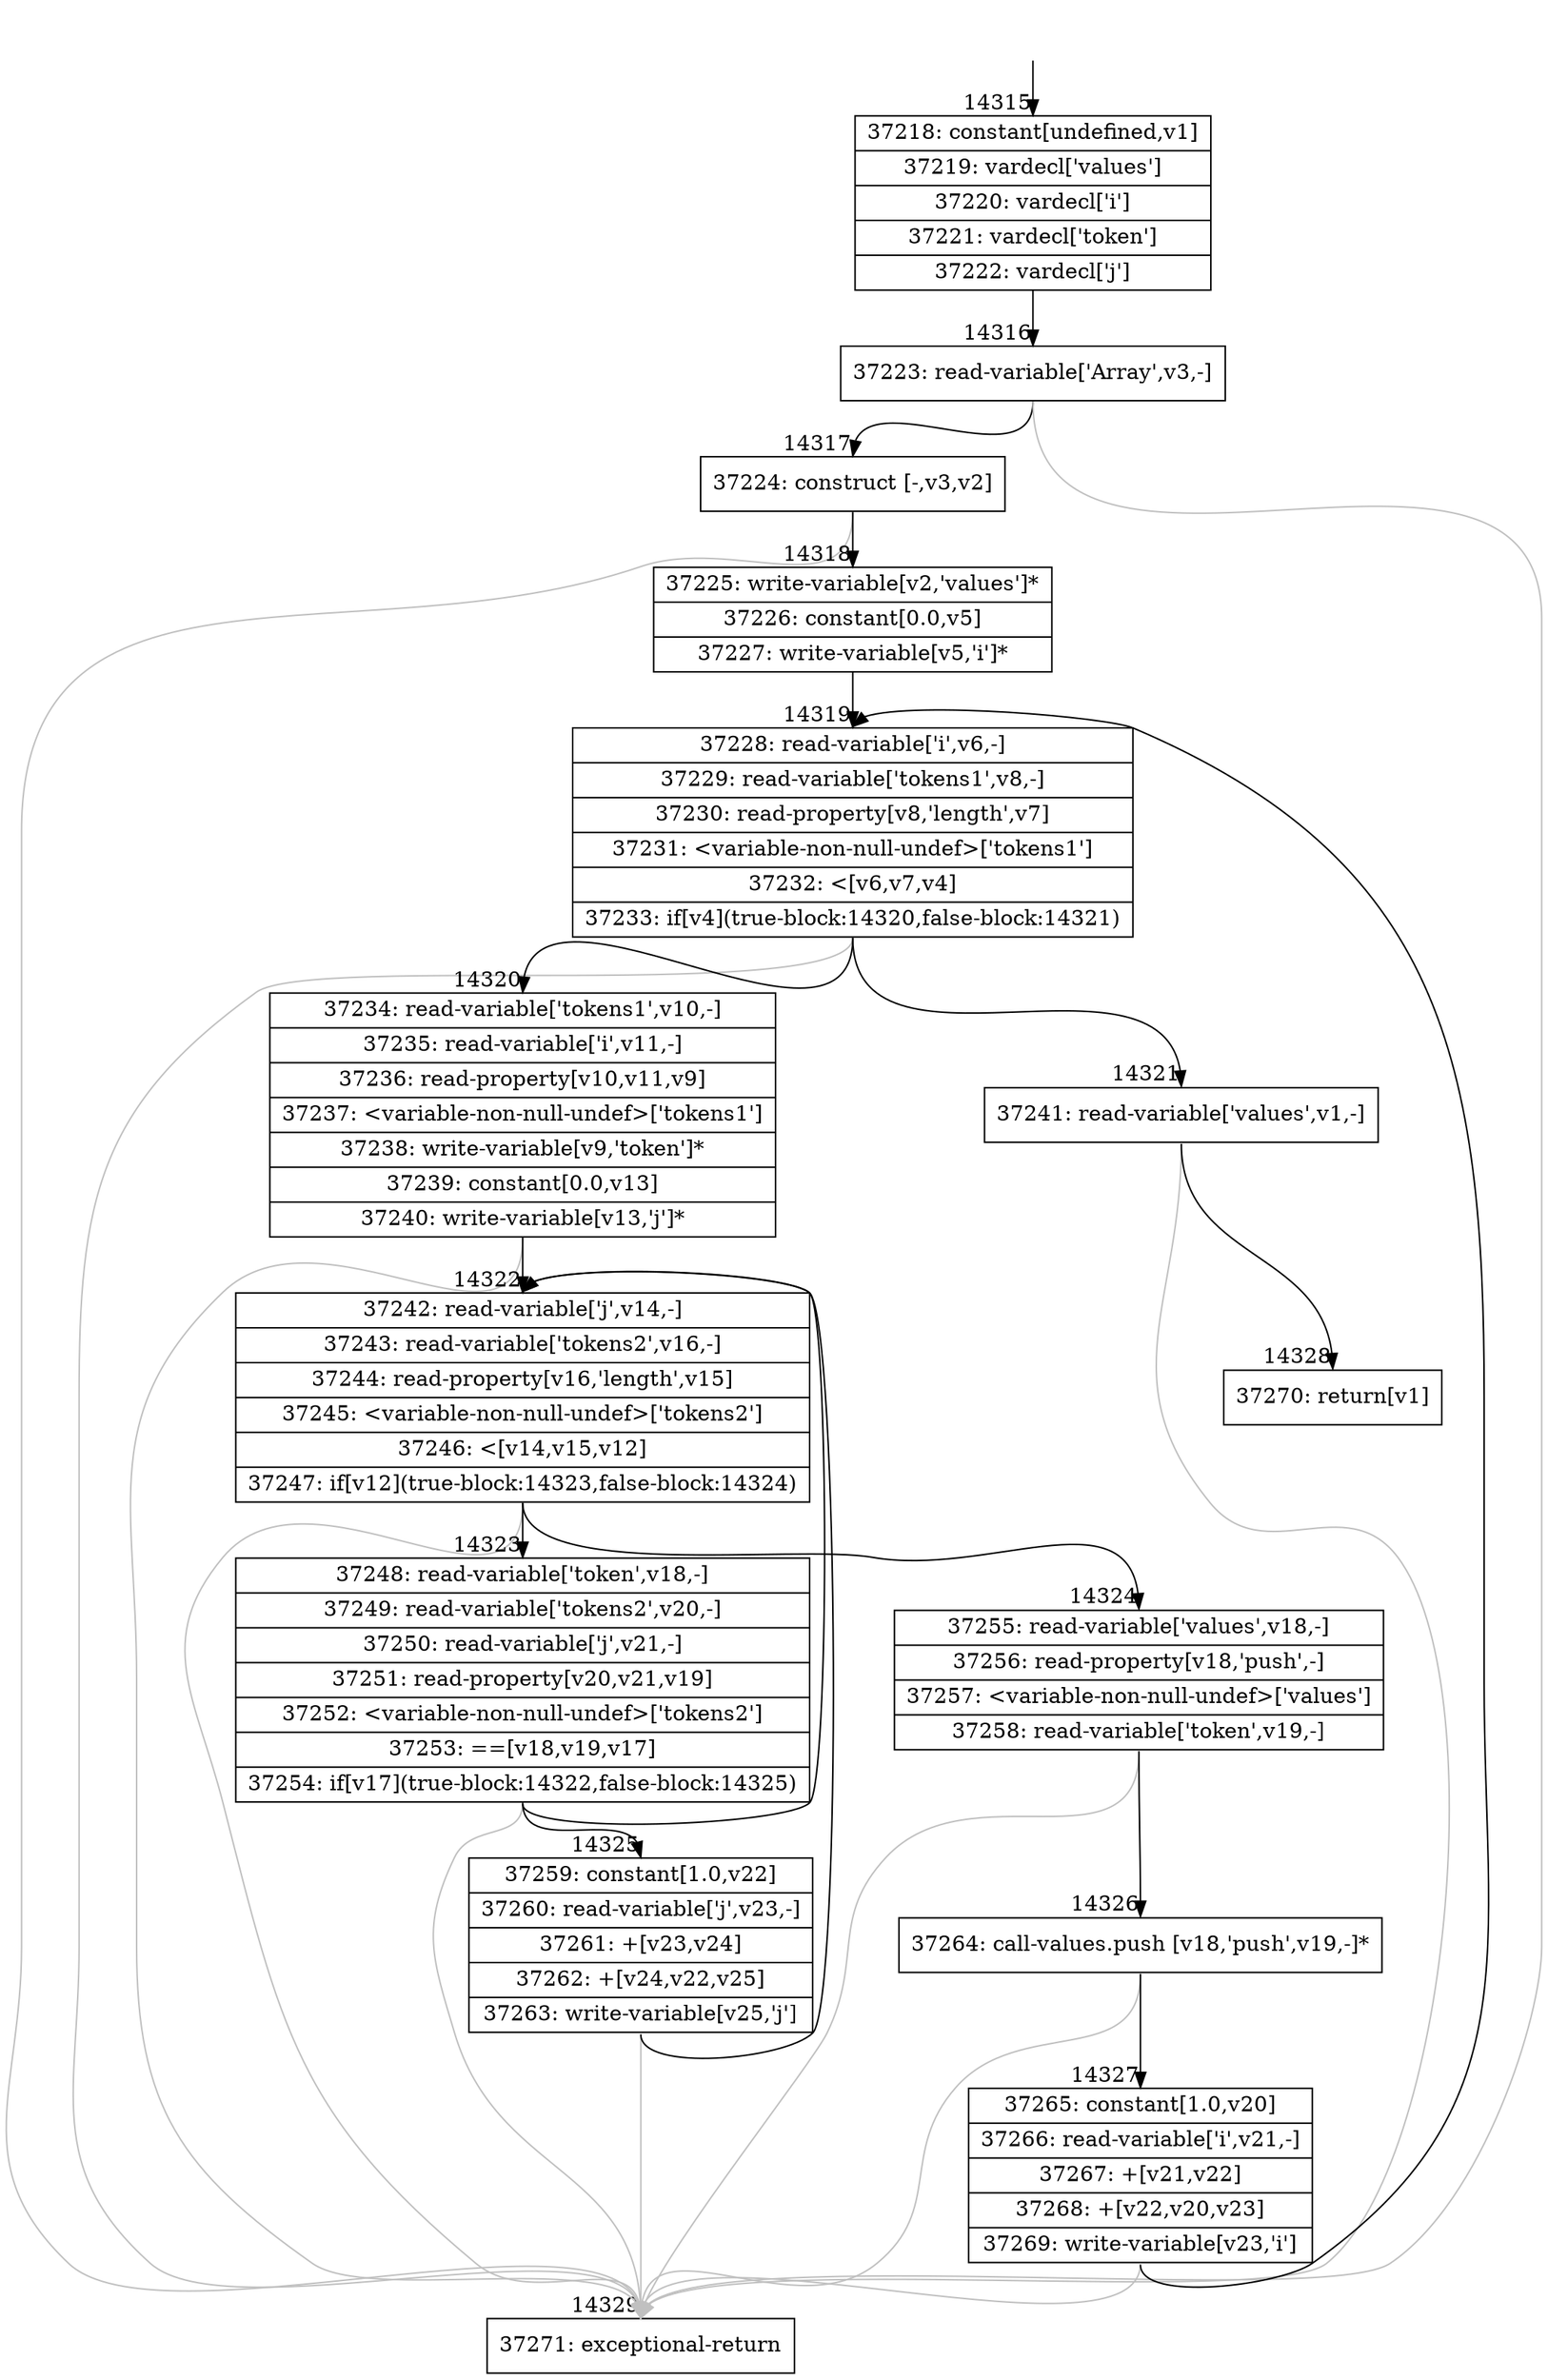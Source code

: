digraph {
rankdir="TD"
BB_entry1133[shape=none,label=""];
BB_entry1133 -> BB14315 [tailport=s, headport=n, headlabel="    14315"]
BB14315 [shape=record label="{37218: constant[undefined,v1]|37219: vardecl['values']|37220: vardecl['i']|37221: vardecl['token']|37222: vardecl['j']}" ] 
BB14315 -> BB14316 [tailport=s, headport=n, headlabel="      14316"]
BB14316 [shape=record label="{37223: read-variable['Array',v3,-]}" ] 
BB14316 -> BB14317 [tailport=s, headport=n, headlabel="      14317"]
BB14316 -> BB14329 [tailport=s, headport=n, color=gray, headlabel="      14329"]
BB14317 [shape=record label="{37224: construct [-,v3,v2]}" ] 
BB14317 -> BB14318 [tailport=s, headport=n, headlabel="      14318"]
BB14317 -> BB14329 [tailport=s, headport=n, color=gray]
BB14318 [shape=record label="{37225: write-variable[v2,'values']*|37226: constant[0.0,v5]|37227: write-variable[v5,'i']*}" ] 
BB14318 -> BB14319 [tailport=s, headport=n, headlabel="      14319"]
BB14319 [shape=record label="{37228: read-variable['i',v6,-]|37229: read-variable['tokens1',v8,-]|37230: read-property[v8,'length',v7]|37231: \<variable-non-null-undef\>['tokens1']|37232: \<[v6,v7,v4]|37233: if[v4](true-block:14320,false-block:14321)}" ] 
BB14319 -> BB14320 [tailport=s, headport=n, headlabel="      14320"]
BB14319 -> BB14321 [tailport=s, headport=n, headlabel="      14321"]
BB14319 -> BB14329 [tailport=s, headport=n, color=gray]
BB14320 [shape=record label="{37234: read-variable['tokens1',v10,-]|37235: read-variable['i',v11,-]|37236: read-property[v10,v11,v9]|37237: \<variable-non-null-undef\>['tokens1']|37238: write-variable[v9,'token']*|37239: constant[0.0,v13]|37240: write-variable[v13,'j']*}" ] 
BB14320 -> BB14322 [tailport=s, headport=n, headlabel="      14322"]
BB14320 -> BB14329 [tailport=s, headport=n, color=gray]
BB14321 [shape=record label="{37241: read-variable['values',v1,-]}" ] 
BB14321 -> BB14328 [tailport=s, headport=n, headlabel="      14328"]
BB14321 -> BB14329 [tailport=s, headport=n, color=gray]
BB14322 [shape=record label="{37242: read-variable['j',v14,-]|37243: read-variable['tokens2',v16,-]|37244: read-property[v16,'length',v15]|37245: \<variable-non-null-undef\>['tokens2']|37246: \<[v14,v15,v12]|37247: if[v12](true-block:14323,false-block:14324)}" ] 
BB14322 -> BB14323 [tailport=s, headport=n, headlabel="      14323"]
BB14322 -> BB14324 [tailport=s, headport=n, headlabel="      14324"]
BB14322 -> BB14329 [tailport=s, headport=n, color=gray]
BB14323 [shape=record label="{37248: read-variable['token',v18,-]|37249: read-variable['tokens2',v20,-]|37250: read-variable['j',v21,-]|37251: read-property[v20,v21,v19]|37252: \<variable-non-null-undef\>['tokens2']|37253: ==[v18,v19,v17]|37254: if[v17](true-block:14322,false-block:14325)}" ] 
BB14323 -> BB14322 [tailport=s, headport=n]
BB14323 -> BB14325 [tailport=s, headport=n, headlabel="      14325"]
BB14323 -> BB14329 [tailport=s, headport=n, color=gray]
BB14324 [shape=record label="{37255: read-variable['values',v18,-]|37256: read-property[v18,'push',-]|37257: \<variable-non-null-undef\>['values']|37258: read-variable['token',v19,-]}" ] 
BB14324 -> BB14326 [tailport=s, headport=n, headlabel="      14326"]
BB14324 -> BB14329 [tailport=s, headport=n, color=gray]
BB14325 [shape=record label="{37259: constant[1.0,v22]|37260: read-variable['j',v23,-]|37261: +[v23,v24]|37262: +[v24,v22,v25]|37263: write-variable[v25,'j']}" ] 
BB14325 -> BB14322 [tailport=s, headport=n]
BB14325 -> BB14329 [tailport=s, headport=n, color=gray]
BB14326 [shape=record label="{37264: call-values.push [v18,'push',v19,-]*}" ] 
BB14326 -> BB14327 [tailport=s, headport=n, headlabel="      14327"]
BB14326 -> BB14329 [tailport=s, headport=n, color=gray]
BB14327 [shape=record label="{37265: constant[1.0,v20]|37266: read-variable['i',v21,-]|37267: +[v21,v22]|37268: +[v22,v20,v23]|37269: write-variable[v23,'i']}" ] 
BB14327 -> BB14319 [tailport=s, headport=n]
BB14327 -> BB14329 [tailport=s, headport=n, color=gray]
BB14328 [shape=record label="{37270: return[v1]}" ] 
BB14329 [shape=record label="{37271: exceptional-return}" ] 
//#$~ 22471
}
